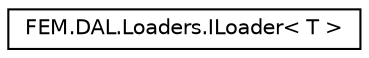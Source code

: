 digraph "Graphical Class Hierarchy"
{
 // LATEX_PDF_SIZE
  edge [fontname="Helvetica",fontsize="10",labelfontname="Helvetica",labelfontsize="10"];
  node [fontname="Helvetica",fontsize="10",shape=record];
  rankdir="LR";
  Node0 [label="FEM.DAL.Loaders.ILoader\< T \>",height=0.2,width=0.4,color="black", fillcolor="white", style="filled",URL="$interface_f_e_m_1_1_d_a_l_1_1_loaders_1_1_i_loader.html",tooltip="Интерфейс, добавляющий функционал загрузки определенного объекта"];
}
